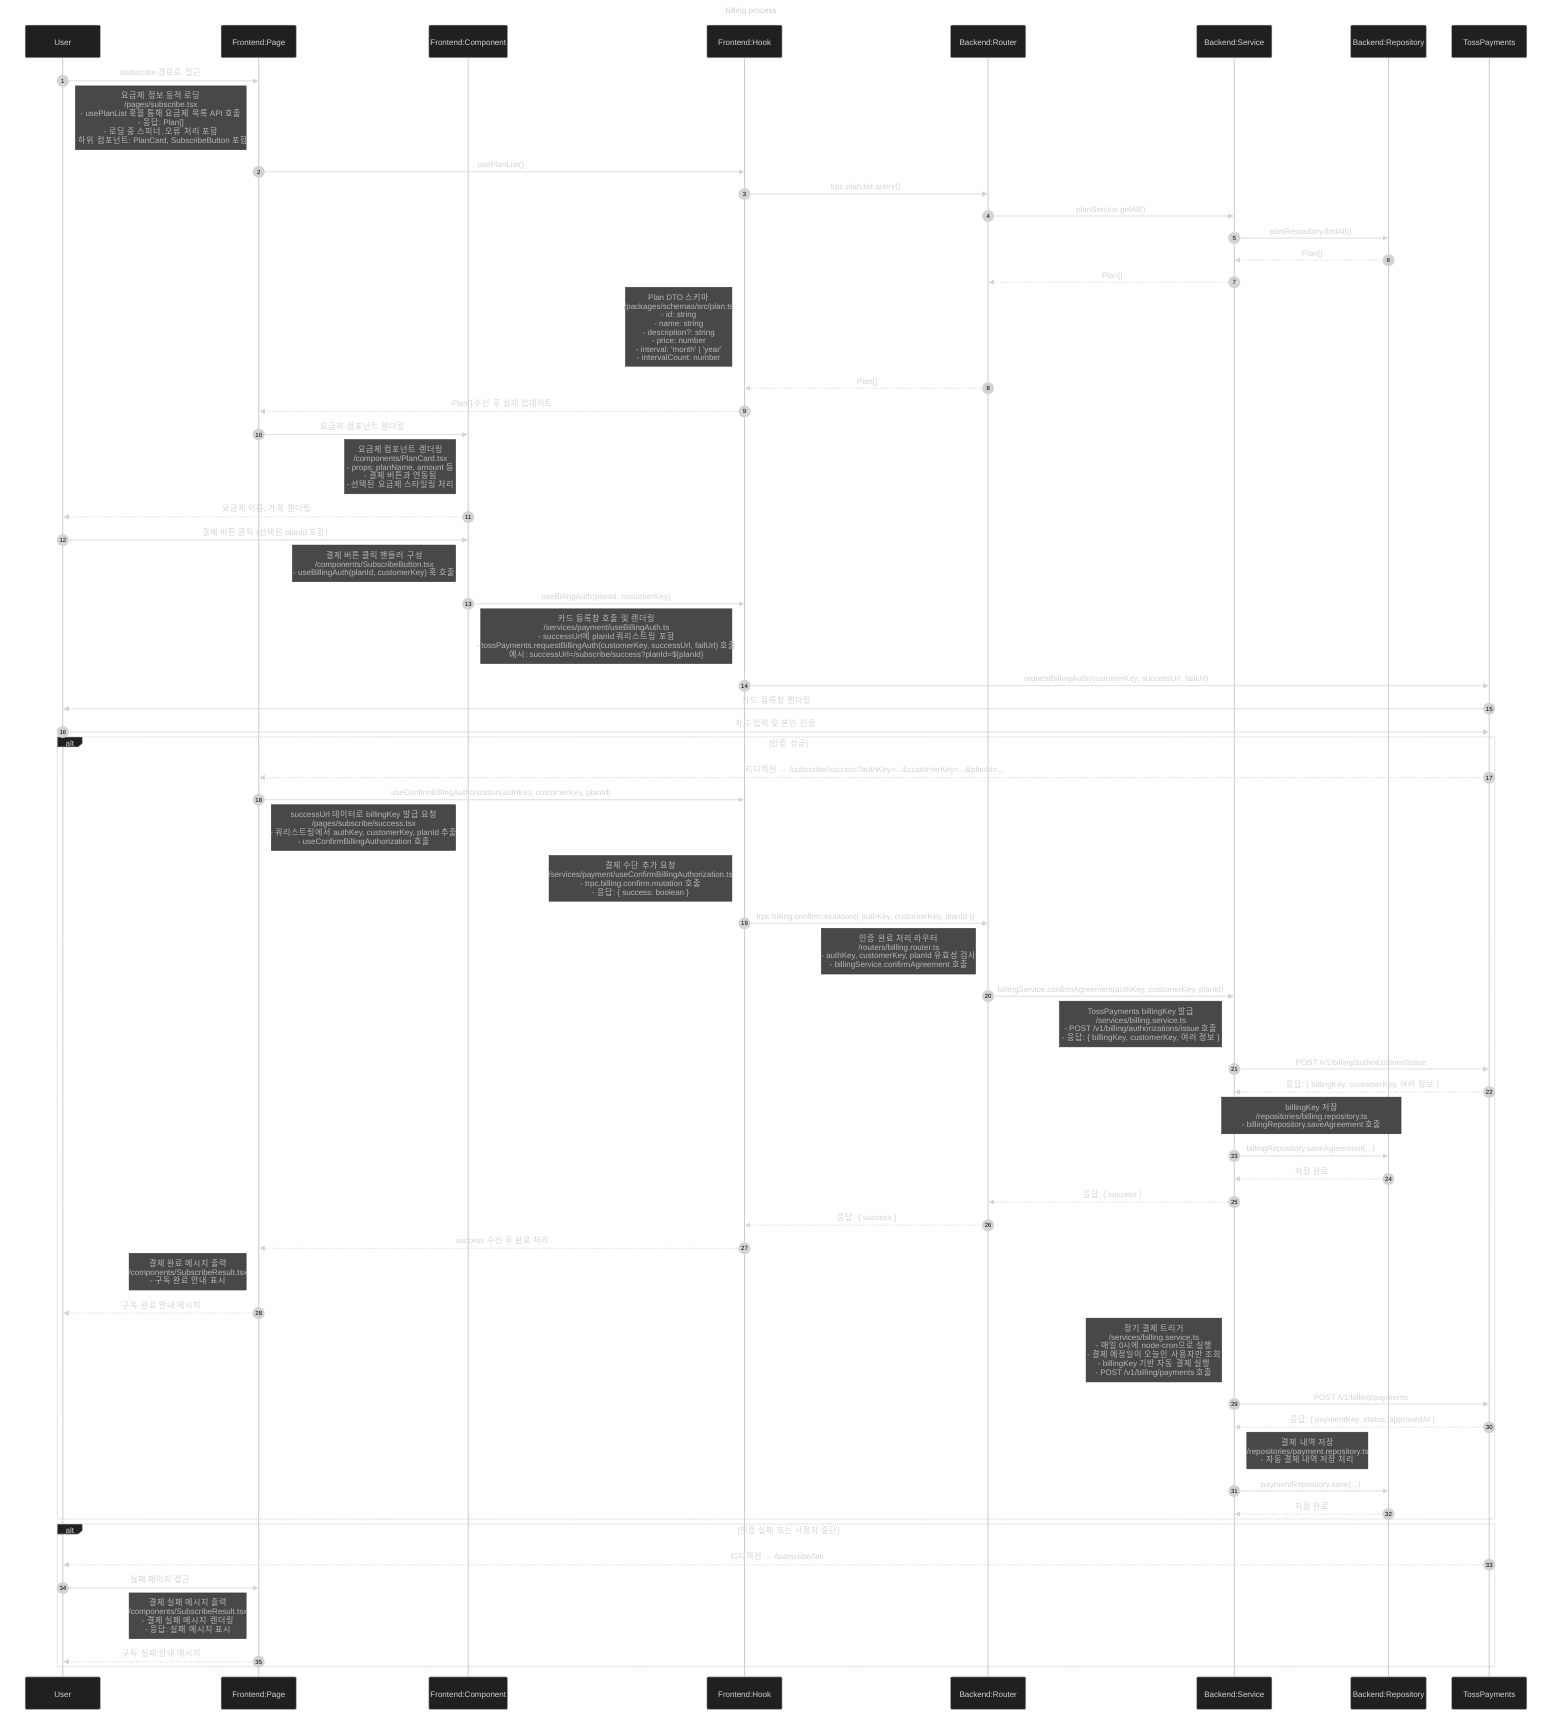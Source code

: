 ---
title: billing process
config:
  theme: dark
---
sequenceDiagram
  autonumber
  participant User
  participant F_Page as Frontend:Page
  participant F_View as Frontend:Component
  participant F_Hook as Frontend:Hook
  participant B_Router as Backend:Router
  participant B_Service as Backend:Service
  participant B_Repo as Backend:Repository
  participant TossPayments

  %% Step 0: 요금제 결제 페이지 진입
  User->>F_Page: /subscribe 경로로 접근
  note left of F_Page: 요금제 정보 동적 로딩<br>/pages/subscribe.tsx<br>- usePlanList 훅을 통해 요금제 목록 API 호출<br>- 응답: Plan[]<br>- 로딩 중 스피너, 오류 처리 포함<br>- 하위 컴포넌트: PlanCard, SubscribeButton 포함
  F_Page->>F_Hook: usePlanList()
  F_Hook->>B_Router: trpc.plan.list.query()
  B_Router->>B_Service: planService.getAll()
  B_Service->>B_Repo: planRepository.findAll()
  B_Repo-->>B_Service: Plan[]
  B_Service-->>B_Router: Plan[]
  note left of F_Hook: Plan DTO 스키마<br>/packages/schemas/src/plan.ts<br>- id: string<br>- name: string<br>- description?: string<br>- price: number<br>- interval: 'month' | 'year'<br>- intervalCount: number
  B_Router-->>F_Hook: Plan[]
  F_Hook-->>F_Page: Plan[] 수신 후 상태 업데이트
  F_Page->>F_View: 요금제 컴포넌트 렌더링
    note left of F_View: 요금제 컴포넌트 렌더링<br>/components/PlanCard.tsx<br>- props: planName, amount 등<br>- 결제 버튼과 연동됨<br>- 선택된 요금제 스타일링 처리
  F_View-->>User: 요금제 이름, 가격 렌더링

  %% Step 1: 결제 인증 요청 (requestBillingAuth)
  User->>F_View: 결제 버튼 클릭 (선택된 planId 포함)
  note left of F_View: 결제 버튼 클릭 핸들러 구성<br>/components/SubscribeButton.tsx<br>- useBillingAuth(planId, customerKey) 훅 호출
  F_View->>F_Hook: useBillingAuth(planId, customerKey)
  note left of F_Hook: 카드 등록창 호출 및 렌더링<br>/services/payment/useBillingAuth.ts<br>- successUrl에 planId 쿼리스트링 포함<br>- tossPayments.requestBillingAuth(customerKey, successUrl, failUrl) 호출<br>예시: successUrl=/subscribe/success?planId=${planId}

  F_Hook->>TossPayments: requestBillingAuth(customerKey, successUrl, failUrl)
  TossPayments->>User: 카드 등록창 렌더링
  User->>TossPayments: 카드 입력 및 본인 인증

  alt 인증 성공
    TossPayments-->>F_Page: 리디렉션 → /subscribe/success?authKey=...&customerKey=...&planId=...
    F_Page->>F_Hook: useConfirmBillingAuthorization(authKey, customerKey, planId)
    note right of F_Page: successUrl 데이터로 billingKey 발급 요청<br>/pages/subscribe/success.tsx<br>- 쿼리스트링에서 authKey, customerKey, planId 추출<br>- useConfirmBillingAuthorization 호출

    note left of F_Hook: 결제 수단 추가 요청<br>/services/payment/useConfirmBillingAuthorization.ts<br>- trpc.billing.confirm.mutation 호출<br>- 응답: { success: boolean }
    F_Hook->>B_Router: trpc.billing.confirm.mutation({ authKey, customerKey, planId })

    note left of B_Router: 인증 완료 처리 라우터<br>/routers/billing.router.ts<br>- authKey, customerKey, planId 유효성 검사<br>- billingService.confirmAgreement 호출
    B_Router->>B_Service: billingService.confirmAgreement(authKey, customerKey, planId)

    note left of B_Service: TossPayments billingKey 발급<br>/services/billing.service.ts<br>- POST /v1/billing/authorizations/issue 호출<br>- 응답: { billingKey, customerKey, 여러 정보 }
    B_Service->>TossPayments: POST /v1/billing/authorizations/issue
    TossPayments-->>B_Service: 응답: { billingKey, customerKey, 여러 정보 }

    note over B_Service,B_Repo: billingKey 저장<br>/repositories/billing.repository.ts<br>- billingRepository.saveAgreement 호출
    B_Service->>B_Repo: billingRepository.saveAgreement(...)
    B_Repo-->>B_Service: 저장 완료

    B_Service-->>B_Router: 응답: { success }
    B_Router-->>F_Hook: 응답: { success }
    F_Hook-->>F_Page: success 수신 후 완료 처리

    note left of F_Page: 결제 완료 메시지 출력<br>/components/SubscribeResult.tsx<br>- 구독 완료 안내 표시
    F_Page-->>User: 구독 완료 안내 메시지

    %% Step 2: 정기 결제 실행 (billingKey 기반)
    note left of B_Service: 정기 결제 트리거<br>/services/billing.service.ts<br>- 매일 0시에 node-cron으로 실행<br>- 결제 예정일이 오늘인 사용자만 조회<br>- billingKey 기반 자동 결제 실행<br>- POST /v1/billing/payments 호출
    B_Service->>TossPayments: POST /v1/billing/payments
    TossPayments-->>B_Service: 응답: { paymentKey, status, approvedAt }
    note right of B_Service: 결제 내역 저장<br>/repositories/payment.repository.ts<br>- 자동 결제 내역 저장 처리
    B_Service->>B_Repo: paymentRepository.save(...)
    B_Repo-->>B_Service: 저장 완료
  end

  alt 인증 실패 또는 사용자 중단
    TossPayments-->>User: 리디렉션 → /subscribe/fail
    User->>F_Page: 실패 페이지 접근
    note left of F_Page: 결제 실패 메시지 출력<br>/components/SubscribeResult.tsx<br>- 결제 실패 메시지 렌더링<br>- 응답: 실패 메시지 표시
    F_Page-->>User: 구독 실패 안내 메시지
  end